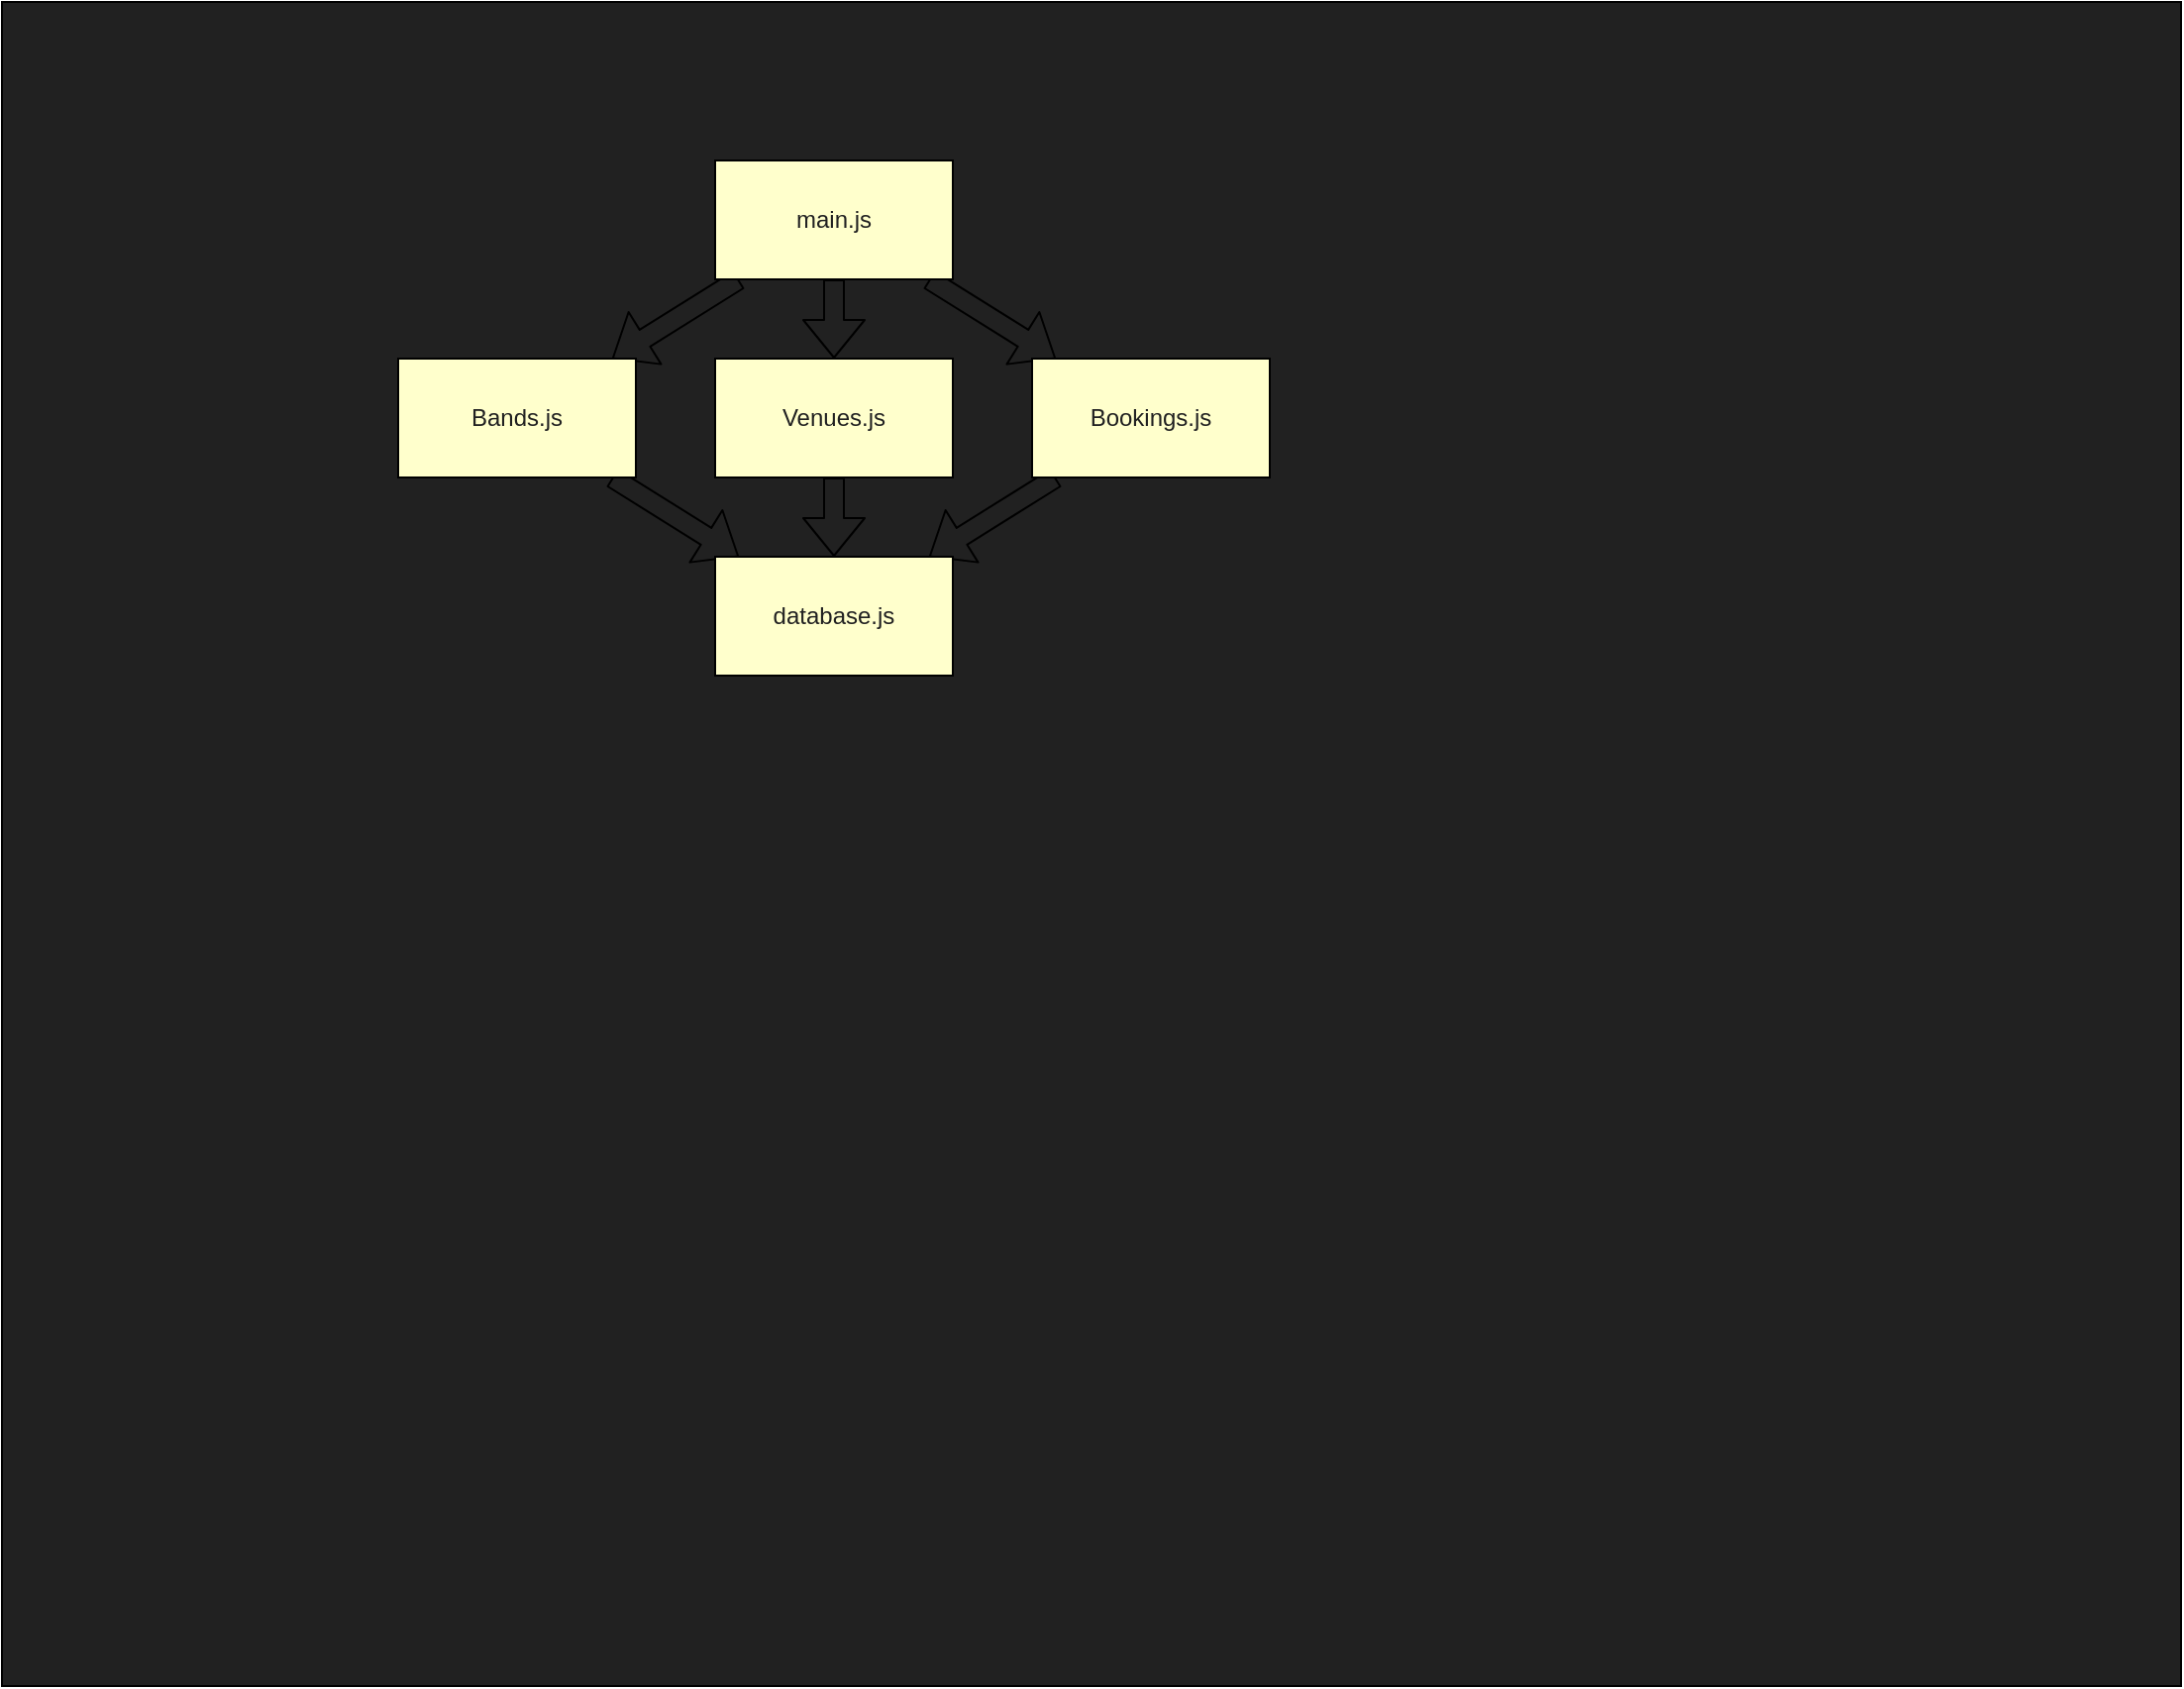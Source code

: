 <mxfile>
    <diagram id="uNjmj72dsLAWVQj4KQJA" name="Page-1">
        <mxGraphModel dx="1220" dy="942" grid="1" gridSize="10" guides="1" tooltips="1" connect="1" arrows="1" fold="1" page="1" pageScale="1" pageWidth="1100" pageHeight="850" math="0" shadow="0">
            <root>
                <mxCell id="0"/>
                <mxCell id="1" parent="0"/>
                <mxCell id="13" value="" style="whiteSpace=wrap;html=1;fontColor=#212121;fillColor=#212121;" vertex="1" parent="1">
                    <mxGeometry width="1100" height="850" as="geometry"/>
                </mxCell>
                <mxCell id="4" value="" style="edgeStyle=none;html=1;fontColor=#212121;shape=flexArrow;" edge="1" parent="1" source="2" target="3">
                    <mxGeometry relative="1" as="geometry"/>
                </mxCell>
                <mxCell id="6" value="" style="edgeStyle=none;shape=flexArrow;html=1;fontColor=#212121;" edge="1" parent="1" source="2" target="5">
                    <mxGeometry relative="1" as="geometry"/>
                </mxCell>
                <mxCell id="8" value="" style="edgeStyle=none;shape=flexArrow;html=1;fontColor=#212121;" edge="1" parent="1" source="2" target="7">
                    <mxGeometry relative="1" as="geometry"/>
                </mxCell>
                <mxCell id="2" value="&lt;font color=&quot;#212121&quot;&gt;main.js&lt;/font&gt;" style="whiteSpace=wrap;html=1;fillColor=#FFFFCC;" vertex="1" parent="1">
                    <mxGeometry x="360" y="80" width="120" height="60" as="geometry"/>
                </mxCell>
                <mxCell id="11" value="" style="edgeStyle=none;shape=flexArrow;html=1;fontColor=#212121;" edge="1" parent="1" source="3" target="9">
                    <mxGeometry relative="1" as="geometry"/>
                </mxCell>
                <mxCell id="3" value="&lt;font color=&quot;#212121&quot;&gt;Bands.js&lt;/font&gt;" style="whiteSpace=wrap;html=1;fillColor=#FFFFCC;" vertex="1" parent="1">
                    <mxGeometry x="200" y="180" width="120" height="60" as="geometry"/>
                </mxCell>
                <mxCell id="10" value="" style="edgeStyle=none;shape=flexArrow;html=1;fontColor=#212121;" edge="1" parent="1" source="5" target="9">
                    <mxGeometry relative="1" as="geometry"/>
                </mxCell>
                <mxCell id="5" value="&lt;font color=&quot;#212121&quot;&gt;Venues.js&lt;/font&gt;" style="whiteSpace=wrap;html=1;fillColor=#FFFFCC;" vertex="1" parent="1">
                    <mxGeometry x="360" y="180" width="120" height="60" as="geometry"/>
                </mxCell>
                <mxCell id="12" value="" style="edgeStyle=none;shape=flexArrow;html=1;fontColor=#212121;" edge="1" parent="1" source="7" target="9">
                    <mxGeometry relative="1" as="geometry"/>
                </mxCell>
                <mxCell id="7" value="&lt;font color=&quot;#212121&quot;&gt;Bookings.js&lt;/font&gt;" style="whiteSpace=wrap;html=1;fillColor=#FFFFCC;" vertex="1" parent="1">
                    <mxGeometry x="520" y="180" width="120" height="60" as="geometry"/>
                </mxCell>
                <mxCell id="9" value="&lt;font color=&quot;#212121&quot;&gt;database.js&lt;/font&gt;" style="whiteSpace=wrap;html=1;fillColor=#FFFFCC;" vertex="1" parent="1">
                    <mxGeometry x="360" y="280" width="120" height="60" as="geometry"/>
                </mxCell>
            </root>
        </mxGraphModel>
    </diagram>
</mxfile>